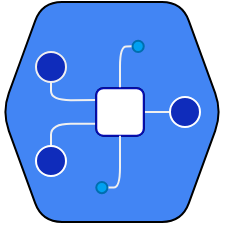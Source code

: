 <mxfile version="13.10.0" type="embed">
    <diagram id="N9Zwo_-bydbVbYLfNZAt" name="Page-1">
        <mxGraphModel dx="258" dy="177" grid="1" gridSize="10" guides="1" tooltips="1" connect="1" arrows="1" fold="1" page="1" pageScale="1" pageWidth="827" pageHeight="1169" math="0" shadow="0">
            <root>
                <mxCell id="0"/>
                <mxCell id="1" parent="0"/>
                <mxCell id="69" value="" style="shape=hexagon;perimeter=hexagonPerimeter2;whiteSpace=wrap;html=1;fixedSize=1;rounded=1;gradientDirection=north;fillColor=#4285F4;" vertex="1" parent="1">
                    <mxGeometry x="40" y="120" width="110" height="110" as="geometry"/>
                </mxCell>
                <mxCell id="70" style="edgeStyle=orthogonalEdgeStyle;rounded=1;orthogonalLoop=1;jettySize=auto;html=1;entryX=0;entryY=0.75;entryDx=0;entryDy=0;endArrow=none;endFill=0;strokeColor=#F0F0F0;" edge="1" parent="1" source="71" target="77">
                    <mxGeometry relative="1" as="geometry">
                        <Array as="points">
                            <mxPoint x="65" y="180.99"/>
                        </Array>
                    </mxGeometry>
                </mxCell>
                <mxCell id="71" value="" style="ellipse;whiteSpace=wrap;html=1;aspect=fixed;rounded=1;fontColor=#ffffff;strokeColor=#FFFFFF;fillColor=#0F2CBB;" vertex="1" parent="1">
                    <mxGeometry x="57" y="191.99" width="15" height="15" as="geometry"/>
                </mxCell>
                <mxCell id="72" style="edgeStyle=orthogonalEdgeStyle;rounded=1;orthogonalLoop=1;jettySize=auto;html=1;exitX=0.5;exitY=1;exitDx=0;exitDy=0;entryX=0;entryY=0.25;entryDx=0;entryDy=0;strokeColor=#F0F0F0;endArrow=none;endFill=0;" edge="1" parent="1" source="73" target="77">
                    <mxGeometry relative="1" as="geometry">
                        <Array as="points">
                            <mxPoint x="65" y="168.99"/>
                        </Array>
                    </mxGeometry>
                </mxCell>
                <mxCell id="73" value="" style="ellipse;whiteSpace=wrap;html=1;aspect=fixed;rounded=1;fontColor=#ffffff;strokeColor=#F0F0F0;fillColor=#0F2CBB;" vertex="1" parent="1">
                    <mxGeometry x="57" y="144.99" width="15" height="15" as="geometry"/>
                </mxCell>
                <mxCell id="74" style="edgeStyle=orthogonalEdgeStyle;rounded=1;orthogonalLoop=1;jettySize=auto;html=1;endArrow=none;endFill=0;strokeColor=#F0F0F0;" edge="1" parent="1" source="75">
                    <mxGeometry relative="1" as="geometry">
                        <mxPoint x="125.88" y="174.99" as="targetPoint"/>
                    </mxGeometry>
                </mxCell>
                <mxCell id="75" value="" style="whiteSpace=wrap;html=1;aspect=fixed;rounded=1;" vertex="1" parent="1">
                    <mxGeometry x="87.13" y="163.12" width="23.75" height="23.75" as="geometry"/>
                </mxCell>
                <mxCell id="76" style="edgeStyle=orthogonalEdgeStyle;rounded=1;orthogonalLoop=1;jettySize=auto;html=1;entryX=0;entryY=0.5;entryDx=0;entryDy=0;endArrow=none;endFill=0;strokeColor=#F0F0F0;" edge="1" parent="1" source="77" target="78">
                    <mxGeometry relative="1" as="geometry">
                        <Array as="points">
                            <mxPoint x="99" y="142.99"/>
                        </Array>
                    </mxGeometry>
                </mxCell>
                <mxCell id="77" value="" style="whiteSpace=wrap;html=1;aspect=fixed;rounded=1;fontColor=#ffffff;fillColor=#FFFFFF;strokeColor=#050BB2;" vertex="1" parent="1">
                    <mxGeometry x="87.13" y="163.12" width="23.75" height="23.75" as="geometry"/>
                </mxCell>
                <mxCell id="78" value="" style="ellipse;whiteSpace=wrap;html=1;aspect=fixed;rounded=1;strokeColor=#006EAF;fontColor=#ffffff;fillColor=#00A1F1;" vertex="1" parent="1">
                    <mxGeometry x="105.26" y="139.37" width="5.62" height="5.62" as="geometry"/>
                </mxCell>
                <mxCell id="79" style="edgeStyle=orthogonalEdgeStyle;rounded=1;orthogonalLoop=1;jettySize=auto;html=1;entryX=1;entryY=0.5;entryDx=0;entryDy=0;endArrow=none;endFill=0;strokeColor=#F0F0F0;exitX=0.5;exitY=1;exitDx=0;exitDy=0;" edge="1" parent="1" source="77" target="80">
                    <mxGeometry relative="1" as="geometry">
                        <mxPoint x="87.13" y="233.74" as="sourcePoint"/>
                        <Array as="points">
                            <mxPoint x="99" y="212.99"/>
                        </Array>
                    </mxGeometry>
                </mxCell>
                <mxCell id="80" value="" style="ellipse;whiteSpace=wrap;html=1;aspect=fixed;rounded=1;strokeColor=#006EAF;fontColor=#ffffff;fillColor=#00A1F1;" vertex="1" parent="1">
                    <mxGeometry x="87.13" y="209.99" width="5.62" height="5.62" as="geometry"/>
                </mxCell>
                <mxCell id="81" value="" style="ellipse;whiteSpace=wrap;html=1;aspect=fixed;rounded=1;fontColor=#ffffff;strokeColor=#FFFFFF;fillColor=#0F2CBB;" vertex="1" parent="1">
                    <mxGeometry x="124" y="167.5" width="15" height="15" as="geometry"/>
                </mxCell>
            </root>
        </mxGraphModel>
    </diagram>
</mxfile>